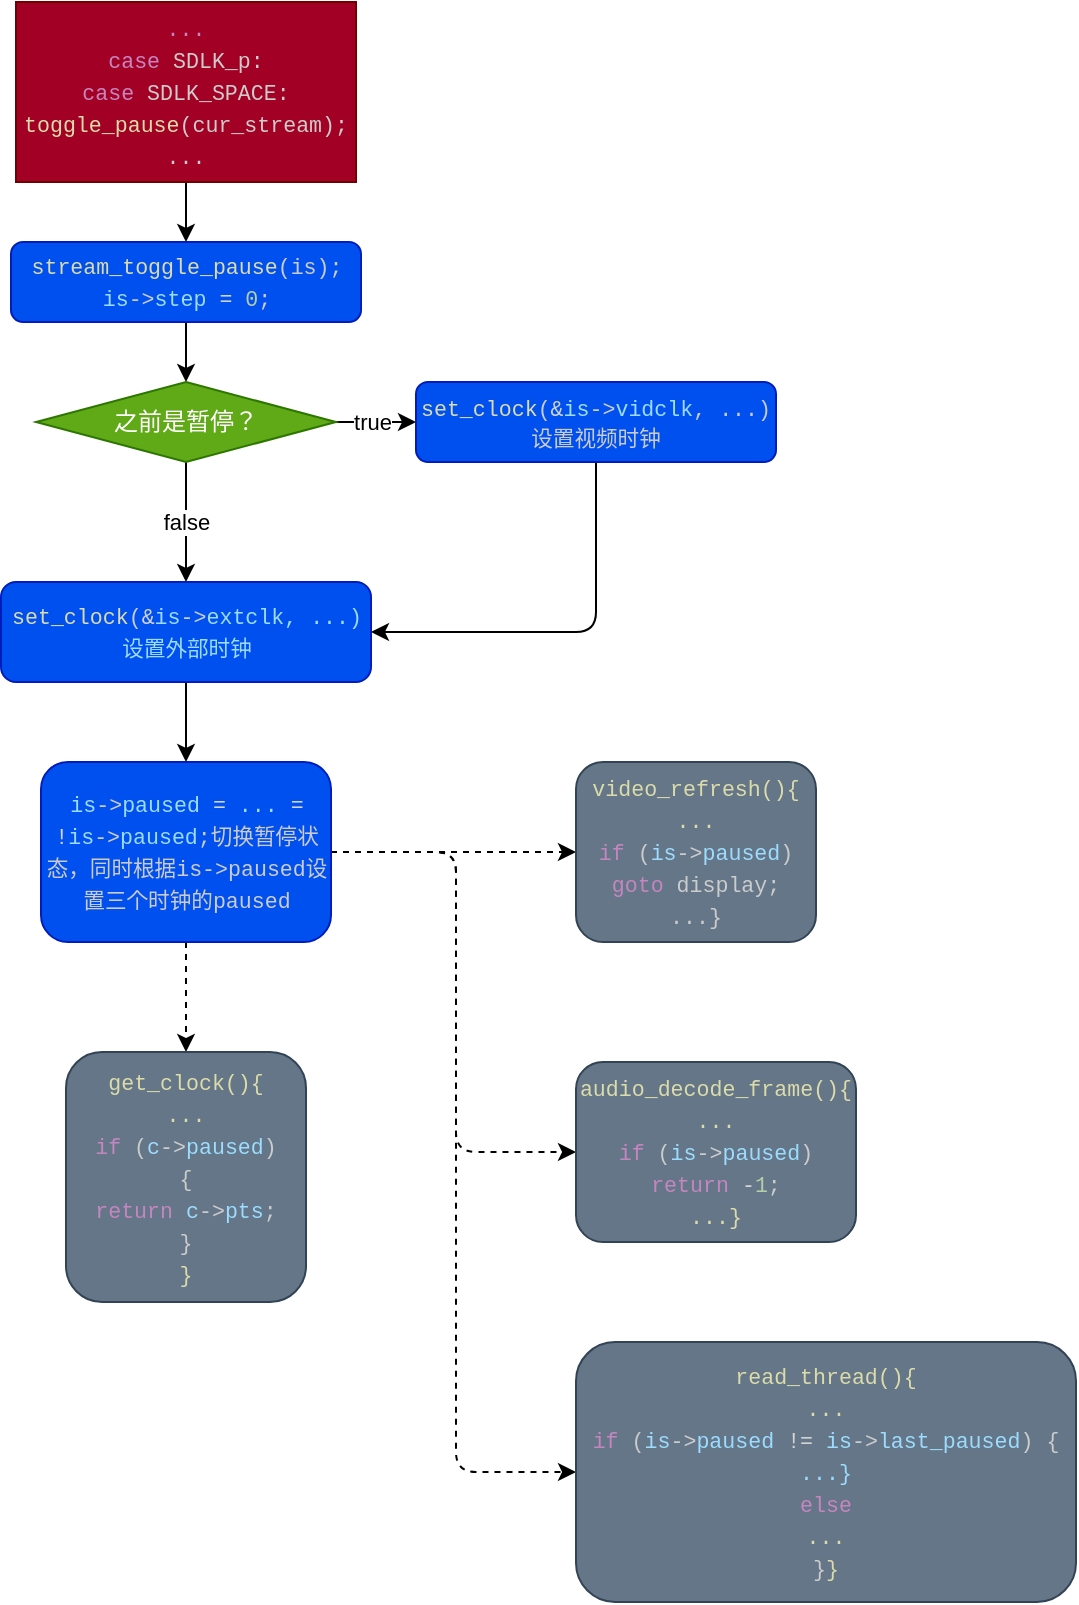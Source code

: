<mxfile>
    <diagram id="CqIRds3xTX2TwXZJ1fw-" name="Page-1">
        <mxGraphModel dx="562" dy="1143" grid="1" gridSize="10" guides="1" tooltips="1" connect="1" arrows="1" fold="1" page="1" pageScale="1" pageWidth="827" pageHeight="1169" math="0" shadow="0">
            <root>
                <mxCell id="0"/>
                <mxCell id="1" parent="0"/>
                <mxCell id="4" style="edgeStyle=none;html=1;entryX=0.5;entryY=0;entryDx=0;entryDy=0;" edge="1" parent="1" source="2" target="3">
                    <mxGeometry relative="1" as="geometry"/>
                </mxCell>
                <mxCell id="2" value="&lt;div style=&quot;color: rgb(204, 204, 204); font-family: Menlo, Monaco, &amp;quot;Courier New&amp;quot;, monospace; font-size: 10.8px; line-height: 16px;&quot;&gt;&lt;div style=&quot;&quot;&gt;&lt;span style=&quot;color: rgb(197, 134, 192);&quot;&gt;...&lt;/span&gt;&lt;/div&gt;&lt;div style=&quot;&quot;&gt;            &lt;span style=&quot;color: #c586c0;&quot;&gt;case&lt;/span&gt; SDLK_p:&lt;/div&gt;&lt;div style=&quot;&quot;&gt;            &lt;span style=&quot;color: #c586c0;&quot;&gt;case&lt;/span&gt; SDLK_SPACE:&lt;/div&gt;&lt;div style=&quot;&quot;&gt;                &lt;span style=&quot;color: #dcdcaa;&quot;&gt;toggle_pause&lt;/span&gt;(cur_stream);&lt;/div&gt;&lt;div style=&quot;&quot;&gt;...&lt;/div&gt;&lt;/div&gt;" style="rounded=0;whiteSpace=wrap;html=1;fillColor=#a20025;fontColor=#ffffff;strokeColor=#6F0000;" vertex="1" parent="1">
                    <mxGeometry x="40" y="60" width="170" height="90" as="geometry"/>
                </mxCell>
                <mxCell id="7" style="edgeStyle=none;html=1;exitX=0.5;exitY=1;exitDx=0;exitDy=0;entryX=0.5;entryY=0;entryDx=0;entryDy=0;" edge="1" parent="1" source="3" target="6">
                    <mxGeometry relative="1" as="geometry"/>
                </mxCell>
                <mxCell id="3" value="&lt;div style=&quot;color: rgb(204, 204, 204); font-family: Menlo, Monaco, &amp;quot;Courier New&amp;quot;, monospace; font-size: 10.8px; line-height: 16px;&quot;&gt;&lt;div style=&quot;&quot;&gt;    &lt;span style=&quot;color: rgb(220, 220, 170);&quot;&gt;stream_toggle_pause&lt;/span&gt;(is);&lt;/div&gt;&lt;div style=&quot;&quot;&gt;    &lt;span style=&quot;color: rgb(156, 220, 254);&quot;&gt;is&lt;/span&gt;-&amp;gt;&lt;span style=&quot;color: rgb(156, 220, 254);&quot;&gt;step&lt;/span&gt; &lt;span style=&quot;color: rgb(212, 212, 212);&quot;&gt;=&lt;/span&gt; &lt;span style=&quot;color: rgb(181, 206, 168);&quot;&gt;0&lt;/span&gt;;&lt;/div&gt;&lt;/div&gt;" style="rounded=1;whiteSpace=wrap;html=1;labelBackgroundColor=none;fillColor=#0050ef;fontColor=#ffffff;strokeColor=#001DBC;" vertex="1" parent="1">
                    <mxGeometry x="37.5" y="180" width="175" height="40" as="geometry"/>
                </mxCell>
                <mxCell id="10" style="edgeStyle=none;html=1;entryX=0;entryY=0.5;entryDx=0;entryDy=0;" edge="1" parent="1" source="6" target="9">
                    <mxGeometry relative="1" as="geometry"/>
                </mxCell>
                <mxCell id="13" value="true" style="edgeLabel;html=1;align=center;verticalAlign=middle;resizable=0;points=[];" vertex="1" connectable="0" parent="10">
                    <mxGeometry x="0.141" y="-1" relative="1" as="geometry">
                        <mxPoint x="-5" y="-1" as="offset"/>
                    </mxGeometry>
                </mxCell>
                <mxCell id="12" style="edgeStyle=none;html=1;entryX=0.5;entryY=0;entryDx=0;entryDy=0;" edge="1" parent="1" source="6" target="11">
                    <mxGeometry relative="1" as="geometry"/>
                </mxCell>
                <mxCell id="14" value="false" style="edgeLabel;html=1;align=center;verticalAlign=middle;resizable=0;points=[];" vertex="1" connectable="0" parent="12">
                    <mxGeometry x="0.29" relative="1" as="geometry">
                        <mxPoint y="-9" as="offset"/>
                    </mxGeometry>
                </mxCell>
                <mxCell id="6" value="之前是暂停？" style="rhombus;whiteSpace=wrap;html=1;labelBackgroundColor=none;fillColor=#60a917;fontColor=#ffffff;strokeColor=#2D7600;" vertex="1" parent="1">
                    <mxGeometry x="50" y="250" width="150" height="40" as="geometry"/>
                </mxCell>
                <mxCell id="15" style="edgeStyle=none;html=1;entryX=1;entryY=0.5;entryDx=0;entryDy=0;" edge="1" parent="1" source="9" target="11">
                    <mxGeometry relative="1" as="geometry">
                        <Array as="points">
                            <mxPoint x="330" y="375"/>
                        </Array>
                    </mxGeometry>
                </mxCell>
                <mxCell id="9" value="&lt;span style=&quot;font-family: Menlo, Monaco, &amp;quot;Courier New&amp;quot;, monospace; font-size: 10.8px; color: rgb(220, 220, 170);&quot;&gt;set_clock&lt;/span&gt;&lt;span style=&quot;color: rgb(204, 204, 204); font-family: Menlo, Monaco, &amp;quot;Courier New&amp;quot;, monospace; font-size: 10.8px;&quot;&gt;(&lt;/span&gt;&lt;span style=&quot;font-family: Menlo, Monaco, &amp;quot;Courier New&amp;quot;, monospace; font-size: 10.8px; color: rgb(212, 212, 212);&quot;&gt;&amp;amp;&lt;/span&gt;&lt;span style=&quot;font-family: Menlo, Monaco, &amp;quot;Courier New&amp;quot;, monospace; font-size: 10.8px; color: rgb(156, 220, 254);&quot;&gt;is&lt;/span&gt;&lt;span style=&quot;color: rgb(204, 204, 204); font-family: Menlo, Monaco, &amp;quot;Courier New&amp;quot;, monospace; font-size: 10.8px;&quot;&gt;-&amp;gt;&lt;/span&gt;&lt;span style=&quot;font-family: Menlo, Monaco, &amp;quot;Courier New&amp;quot;, monospace; font-size: 10.8px; color: rgb(156, 220, 254);&quot;&gt;vidclk&lt;/span&gt;&lt;span style=&quot;color: rgb(204, 204, 204); font-family: Menlo, Monaco, &amp;quot;Courier New&amp;quot;, monospace; font-size: 10.8px;&quot;&gt;, ...)设置视频时钟&lt;/span&gt;" style="rounded=1;whiteSpace=wrap;html=1;labelBackgroundColor=none;fillColor=#0050ef;fontColor=#ffffff;strokeColor=#001DBC;" vertex="1" parent="1">
                    <mxGeometry x="240" y="250" width="180" height="40" as="geometry"/>
                </mxCell>
                <mxCell id="17" style="edgeStyle=none;html=1;entryX=0.5;entryY=0;entryDx=0;entryDy=0;" edge="1" parent="1" source="11" target="16">
                    <mxGeometry relative="1" as="geometry"/>
                </mxCell>
                <mxCell id="11" value="&lt;div style=&quot;color: rgb(204, 204, 204); font-family: Menlo, Monaco, &amp;quot;Courier New&amp;quot;, monospace; font-size: 10.8px; line-height: 16px;&quot;&gt;&lt;span style=&quot;color: rgb(220, 220, 170);&quot;&gt;set_clock&lt;/span&gt;(&lt;span style=&quot;color: rgb(212, 212, 212);&quot;&gt;&amp;amp;&lt;/span&gt;&lt;span style=&quot;color: rgb(156, 220, 254);&quot;&gt;is&lt;/span&gt;-&amp;gt;&lt;span style=&quot;color: rgb(156, 220, 254);&quot;&gt;extclk, ...)设置外部时钟&lt;/span&gt;&lt;/div&gt;" style="rounded=1;whiteSpace=wrap;html=1;labelBackgroundColor=none;fillColor=#0050ef;fontColor=#ffffff;strokeColor=#001DBC;" vertex="1" parent="1">
                    <mxGeometry x="32.5" y="350" width="185" height="50" as="geometry"/>
                </mxCell>
                <mxCell id="21" style="edgeStyle=none;html=1;entryX=0;entryY=0.5;entryDx=0;entryDy=0;dashed=1;" edge="1" parent="1" source="16" target="20">
                    <mxGeometry relative="1" as="geometry"/>
                </mxCell>
                <mxCell id="23" style="edgeStyle=none;html=1;entryX=0;entryY=0.5;entryDx=0;entryDy=0;dashed=1;" edge="1" parent="1" source="16" target="22">
                    <mxGeometry relative="1" as="geometry">
                        <Array as="points">
                            <mxPoint x="260" y="485"/>
                            <mxPoint x="260" y="635"/>
                        </Array>
                    </mxGeometry>
                </mxCell>
                <mxCell id="25" style="edgeStyle=none;html=1;entryX=0;entryY=0.5;entryDx=0;entryDy=0;dashed=1;fontColor=none;exitX=1;exitY=0.5;exitDx=0;exitDy=0;" edge="1" parent="1" source="16" target="24">
                    <mxGeometry relative="1" as="geometry">
                        <Array as="points">
                            <mxPoint x="260" y="485"/>
                            <mxPoint x="260" y="795"/>
                        </Array>
                    </mxGeometry>
                </mxCell>
                <mxCell id="27" style="edgeStyle=none;html=1;entryX=0.5;entryY=0;entryDx=0;entryDy=0;dashed=1;fontColor=none;" edge="1" parent="1" source="16" target="26">
                    <mxGeometry relative="1" as="geometry"/>
                </mxCell>
                <mxCell id="16" value="&lt;div style=&quot;font-family: Menlo, Monaco, &amp;quot;Courier New&amp;quot;, monospace; font-size: 10.8px; line-height: 16px;&quot;&gt;&lt;span style=&quot;color: rgb(204, 204, 204);&quot;&gt;&lt;span style=&quot;color: rgb(156, 220, 254);&quot;&gt;is&lt;/span&gt;-&amp;gt;&lt;span style=&quot;color: rgb(156, 220, 254);&quot;&gt;paused&lt;/span&gt; &lt;span style=&quot;color: rgb(212, 212, 212);&quot;&gt;=&lt;/span&gt;&amp;nbsp;&lt;/span&gt;&lt;font style=&quot;&quot; color=&quot;#9cdcfe&quot;&gt;...&lt;/font&gt;&lt;font style=&quot;&quot; color=&quot;#cccccc&quot;&gt;&amp;nbsp;&lt;/font&gt;&lt;span style=&quot;color: rgb(212, 212, 212);&quot;&gt;=&lt;/span&gt; &lt;span style=&quot;color: rgb(212, 212, 212);&quot;&gt;!&lt;/span&gt;&lt;span style=&quot;color: rgb(156, 220, 254);&quot;&gt;is&lt;/span&gt;&lt;font style=&quot;&quot; color=&quot;#cccccc&quot;&gt;-&amp;gt;&lt;/font&gt;&lt;span style=&quot;color: rgb(156, 220, 254);&quot;&gt;paused&lt;/span&gt;&lt;font style=&quot;&quot; color=&quot;#cccccc&quot;&gt;;切换暂停状态，同时根据is-&amp;gt;paused设置三个时钟的paused&lt;/font&gt;&lt;/div&gt;" style="rounded=1;whiteSpace=wrap;html=1;labelBackgroundColor=none;fillColor=#0050ef;fontColor=#ffffff;strokeColor=#001DBC;" vertex="1" parent="1">
                    <mxGeometry x="52.5" y="440" width="145" height="90" as="geometry"/>
                </mxCell>
                <mxCell id="20" value="&lt;div style=&quot;color: rgb(204, 204, 204); font-family: Menlo, Monaco, &amp;quot;Courier New&amp;quot;, monospace; font-size: 10.8px; line-height: 16px;&quot;&gt;&lt;span style=&quot;color: rgb(220, 220, 170);&quot;&gt;video_refresh()&lt;/span&gt;&lt;span style=&quot;color: rgb(220, 220, 170); font-size: 10.8px;&quot;&gt;{&lt;/span&gt;&lt;/div&gt;&lt;div style=&quot;color: rgb(204, 204, 204); font-family: Menlo, Monaco, &amp;quot;Courier New&amp;quot;, monospace; font-size: 10.8px; line-height: 16px;&quot;&gt;&lt;span style=&quot;color: rgb(220, 220, 170); font-size: 10.8px;&quot;&gt;...&lt;/span&gt;&lt;/div&gt;&lt;div style=&quot;color: rgb(204, 204, 204); font-family: Menlo, Monaco, &amp;quot;Courier New&amp;quot;, monospace; font-size: 10.8px; line-height: 16px;&quot;&gt;&lt;span style=&quot;font-size: 10.8px; color: rgb(197, 134, 192);&quot;&gt;if&lt;/span&gt;&lt;span style=&quot;font-size: 10.8px;&quot;&gt; (&lt;/span&gt;&lt;span style=&quot;font-size: 10.8px; color: rgb(156, 220, 254);&quot;&gt;is&lt;/span&gt;&lt;span style=&quot;font-size: 10.8px;&quot;&gt;-&amp;gt;&lt;/span&gt;&lt;span style=&quot;font-size: 10.8px; color: rgb(156, 220, 254);&quot;&gt;paused&lt;/span&gt;&lt;span style=&quot;font-size: 10.8px;&quot;&gt;)&lt;/span&gt;&lt;/div&gt;&lt;div style=&quot;color: rgb(204, 204, 204); font-family: Menlo, Monaco, &amp;quot;Courier New&amp;quot;, monospace; font-size: 10.8px; line-height: 16px;&quot;&gt;&lt;div style=&quot;&quot;&gt;                &lt;span style=&quot;color: #c586c0;&quot;&gt;goto&lt;/span&gt; display;&lt;/div&gt;&lt;div style=&quot;&quot;&gt;&lt;span style=&quot;font-size: 10.8px;&quot;&gt;...}&lt;/span&gt;&lt;/div&gt;&lt;/div&gt;" style="rounded=1;whiteSpace=wrap;html=1;labelBackgroundColor=none;fillColor=#647687;fontColor=#ffffff;strokeColor=#314354;" vertex="1" parent="1">
                    <mxGeometry x="320" y="440" width="120" height="90" as="geometry"/>
                </mxCell>
                <mxCell id="22" value="&lt;div style=&quot;color: rgb(204, 204, 204); font-family: Menlo, Monaco, &amp;quot;Courier New&amp;quot;, monospace; font-size: 10.8px; line-height: 16px;&quot;&gt;&lt;div style=&quot;font-size: 10.8px; line-height: 16px;&quot;&gt;&lt;span style=&quot;color: rgb(220, 220, 170);&quot;&gt;audio_decode_frame(){&lt;/span&gt;&lt;/div&gt;&lt;div style=&quot;font-size: 10.8px; line-height: 16px;&quot;&gt;&lt;span style=&quot;color: rgb(220, 220, 170);&quot;&gt;...&lt;/span&gt;&lt;/div&gt;&lt;div style=&quot;font-size: 10.8px; line-height: 16px;&quot;&gt;&lt;div style=&quot;&quot;&gt;    &lt;span style=&quot;color: rgb(197, 134, 192);&quot;&gt;if&lt;/span&gt; (&lt;span style=&quot;color: rgb(156, 220, 254);&quot;&gt;is&lt;/span&gt;-&amp;gt;&lt;span style=&quot;color: rgb(156, 220, 254);&quot;&gt;paused&lt;/span&gt;)&lt;/div&gt;&lt;/div&gt;&lt;div style=&quot;font-size: 10.8px; line-height: 16px;&quot;&gt;&lt;span style=&quot;font-size: 10.8px;&quot;&gt;        &lt;/span&gt;&lt;span style=&quot;font-size: 10.8px; color: rgb(197, 134, 192);&quot;&gt;return&lt;/span&gt;&lt;span style=&quot;font-size: 10.8px;&quot;&gt; &lt;/span&gt;&lt;span style=&quot;font-size: 10.8px; color: rgb(212, 212, 212);&quot;&gt;-&lt;/span&gt;&lt;span style=&quot;font-size: 10.8px; color: rgb(181, 206, 168);&quot;&gt;1&lt;/span&gt;&lt;span style=&quot;font-size: 10.8px;&quot;&gt;;&lt;/span&gt;&lt;/div&gt;&lt;div style=&quot;font-size: 10.8px; line-height: 16px;&quot;&gt;&lt;span style=&quot;color: rgb(220, 220, 170);&quot;&gt;...}&lt;/span&gt;&lt;/div&gt;&lt;/div&gt;" style="rounded=1;whiteSpace=wrap;html=1;labelBackgroundColor=none;fillColor=#647687;fontColor=#ffffff;strokeColor=#314354;" vertex="1" parent="1">
                    <mxGeometry x="320" y="590" width="140" height="90" as="geometry"/>
                </mxCell>
                <mxCell id="24" value="&lt;div style=&quot;color: rgb(204, 204, 204); font-family: Menlo, Monaco, &amp;quot;Courier New&amp;quot;, monospace; font-size: 10.8px; line-height: 16px;&quot;&gt;&lt;span style=&quot;color: rgb(220, 220, 170);&quot;&gt;read_thread(){&lt;/span&gt;&lt;/div&gt;&lt;div style=&quot;color: rgb(204, 204, 204); font-family: Menlo, Monaco, &amp;quot;Courier New&amp;quot;, monospace; font-size: 10.8px; line-height: 16px;&quot;&gt;&lt;span style=&quot;color: #dcdcaa;&quot;&gt;...&lt;/span&gt;&lt;/div&gt;&lt;div style=&quot;font-family: Menlo, Monaco, &amp;quot;Courier New&amp;quot;, monospace; font-size: 10.8px; line-height: 16px;&quot;&gt;&lt;div style=&quot;color: rgb(204, 204, 204);&quot;&gt;&lt;span style=&quot;color: #c586c0;&quot;&gt;if&lt;/span&gt; (&lt;span style=&quot;color: #9cdcfe;&quot;&gt;is&lt;/span&gt;-&amp;gt;&lt;span style=&quot;color: #9cdcfe;&quot;&gt;paused&lt;/span&gt; &lt;span style=&quot;color: #d4d4d4;&quot;&gt;!=&lt;/span&gt; &lt;span style=&quot;color: #9cdcfe;&quot;&gt;is&lt;/span&gt;-&amp;gt;&lt;span style=&quot;color: #9cdcfe;&quot;&gt;last_paused&lt;/span&gt;) {&lt;/div&gt;&lt;div style=&quot;&quot;&gt;&lt;font color=&quot;#9cdcfe&quot;&gt;...}&lt;/font&gt;&lt;/div&gt;&lt;div style=&quot;color: rgb(204, 204, 204);&quot;&gt;            &lt;span style=&quot;color: #c586c0;&quot;&gt;else&lt;/span&gt;&lt;/div&gt;&lt;div style=&quot;&quot;&gt;&lt;font color=&quot;#dcdcaa&quot;&gt;...&lt;/font&gt;&lt;/div&gt;&lt;/div&gt;&lt;div style=&quot;color: rgb(204, 204, 204); font-family: Menlo, Monaco, &amp;quot;Courier New&amp;quot;, monospace; font-size: 10.8px; line-height: 16px;&quot;&gt;&lt;span style=&quot;font-size: 10.8px;&quot;&gt;        }&lt;/span&gt;&lt;span style=&quot;color: rgb(220, 220, 170);&quot;&gt;}&lt;/span&gt;&lt;/div&gt;" style="rounded=1;whiteSpace=wrap;html=1;labelBackgroundColor=none;fillColor=#647687;fontColor=#ffffff;strokeColor=#314354;" vertex="1" parent="1">
                    <mxGeometry x="320" y="730" width="250" height="130" as="geometry"/>
                </mxCell>
                <mxCell id="26" value="&lt;div style=&quot;color: rgb(204, 204, 204); font-family: Menlo, Monaco, &amp;quot;Courier New&amp;quot;, monospace; font-size: 10.8px; line-height: 16px;&quot;&gt;&lt;span style=&quot;color: rgb(220, 220, 170);&quot;&gt;get_clock(){&lt;/span&gt;&lt;/div&gt;&lt;div style=&quot;color: rgb(204, 204, 204); font-family: Menlo, Monaco, &amp;quot;Courier New&amp;quot;, monospace; font-size: 10.8px; line-height: 16px;&quot;&gt;&lt;span style=&quot;color: #dcdcaa;&quot;&gt;...&lt;/span&gt;&lt;/div&gt;&lt;div style=&quot;color: rgb(204, 204, 204); font-family: Menlo, Monaco, &amp;quot;Courier New&amp;quot;, monospace; font-size: 10.8px; line-height: 16px;&quot;&gt;&lt;div style=&quot;font-size: 10.8px; line-height: 16px;&quot;&gt;&lt;div&gt;    &lt;span style=&quot;color: #c586c0;&quot;&gt;if&lt;/span&gt; (&lt;span style=&quot;color: #9cdcfe;&quot;&gt;c&lt;/span&gt;-&amp;gt;&lt;span style=&quot;color: #9cdcfe;&quot;&gt;paused&lt;/span&gt;)&lt;/div&gt;&lt;div&gt;    {&lt;/div&gt;&lt;div&gt;        &lt;span style=&quot;color: #c586c0;&quot;&gt;return&lt;/span&gt; &lt;span style=&quot;color: #9cdcfe;&quot;&gt;c&lt;/span&gt;-&amp;gt;&lt;span style=&quot;color: #9cdcfe;&quot;&gt;pts&lt;/span&gt;;&lt;/div&gt;&lt;div&gt;    }&lt;/div&gt;&lt;/div&gt;&lt;/div&gt;&lt;div style=&quot;color: rgb(204, 204, 204); font-family: Menlo, Monaco, &amp;quot;Courier New&amp;quot;, monospace; font-size: 10.8px; line-height: 16px;&quot;&gt;&lt;span style=&quot;color: rgb(220, 220, 170);&quot;&gt;}&lt;/span&gt;&lt;/div&gt;" style="rounded=1;whiteSpace=wrap;html=1;labelBackgroundColor=none;fontColor=#ffffff;fillColor=#647687;strokeColor=#314354;" vertex="1" parent="1">
                    <mxGeometry x="65" y="585" width="120" height="125" as="geometry"/>
                </mxCell>
            </root>
        </mxGraphModel>
    </diagram>
</mxfile>